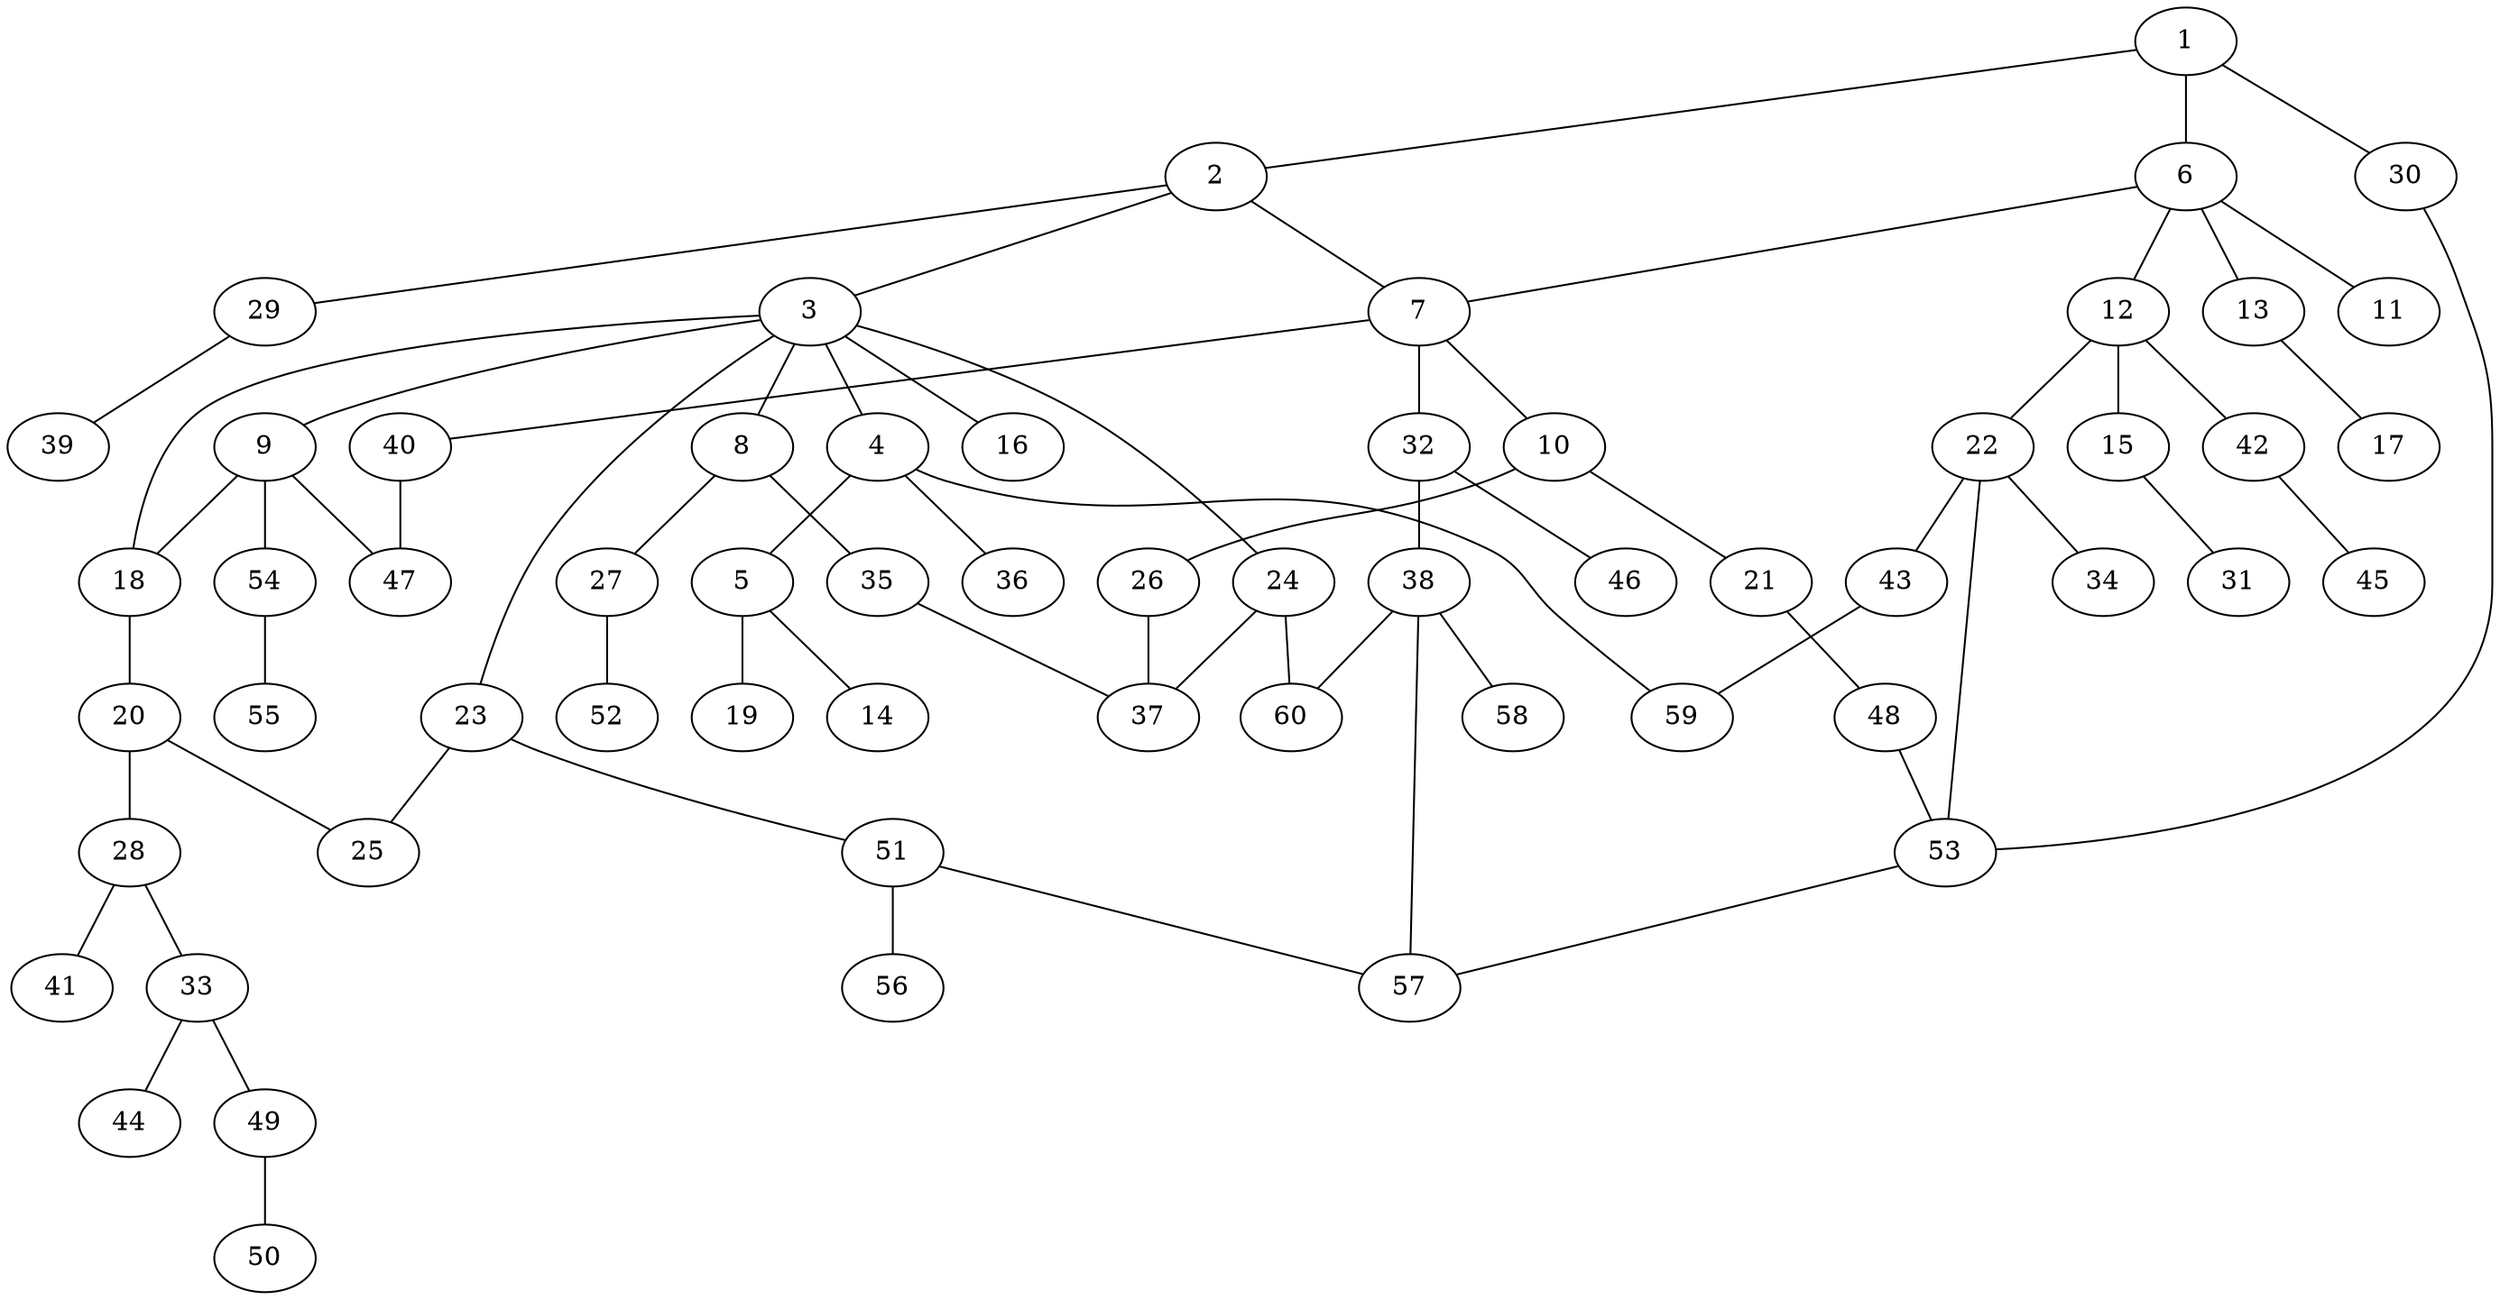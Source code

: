 graph graphname {1--2
1--6
1--30
2--3
2--7
2--29
3--4
3--8
3--9
3--16
3--18
3--23
3--24
4--5
4--36
4--59
5--14
5--19
6--7
6--11
6--12
6--13
7--10
7--32
7--40
8--27
8--35
9--18
9--47
9--54
10--21
10--26
12--15
12--22
12--42
13--17
15--31
18--20
20--25
20--28
21--48
22--34
22--43
22--53
23--25
23--51
24--37
24--60
26--37
27--52
28--33
28--41
29--39
30--53
32--38
32--46
33--44
33--49
35--37
38--57
38--58
38--60
40--47
42--45
43--59
48--53
49--50
51--56
51--57
53--57
54--55
}